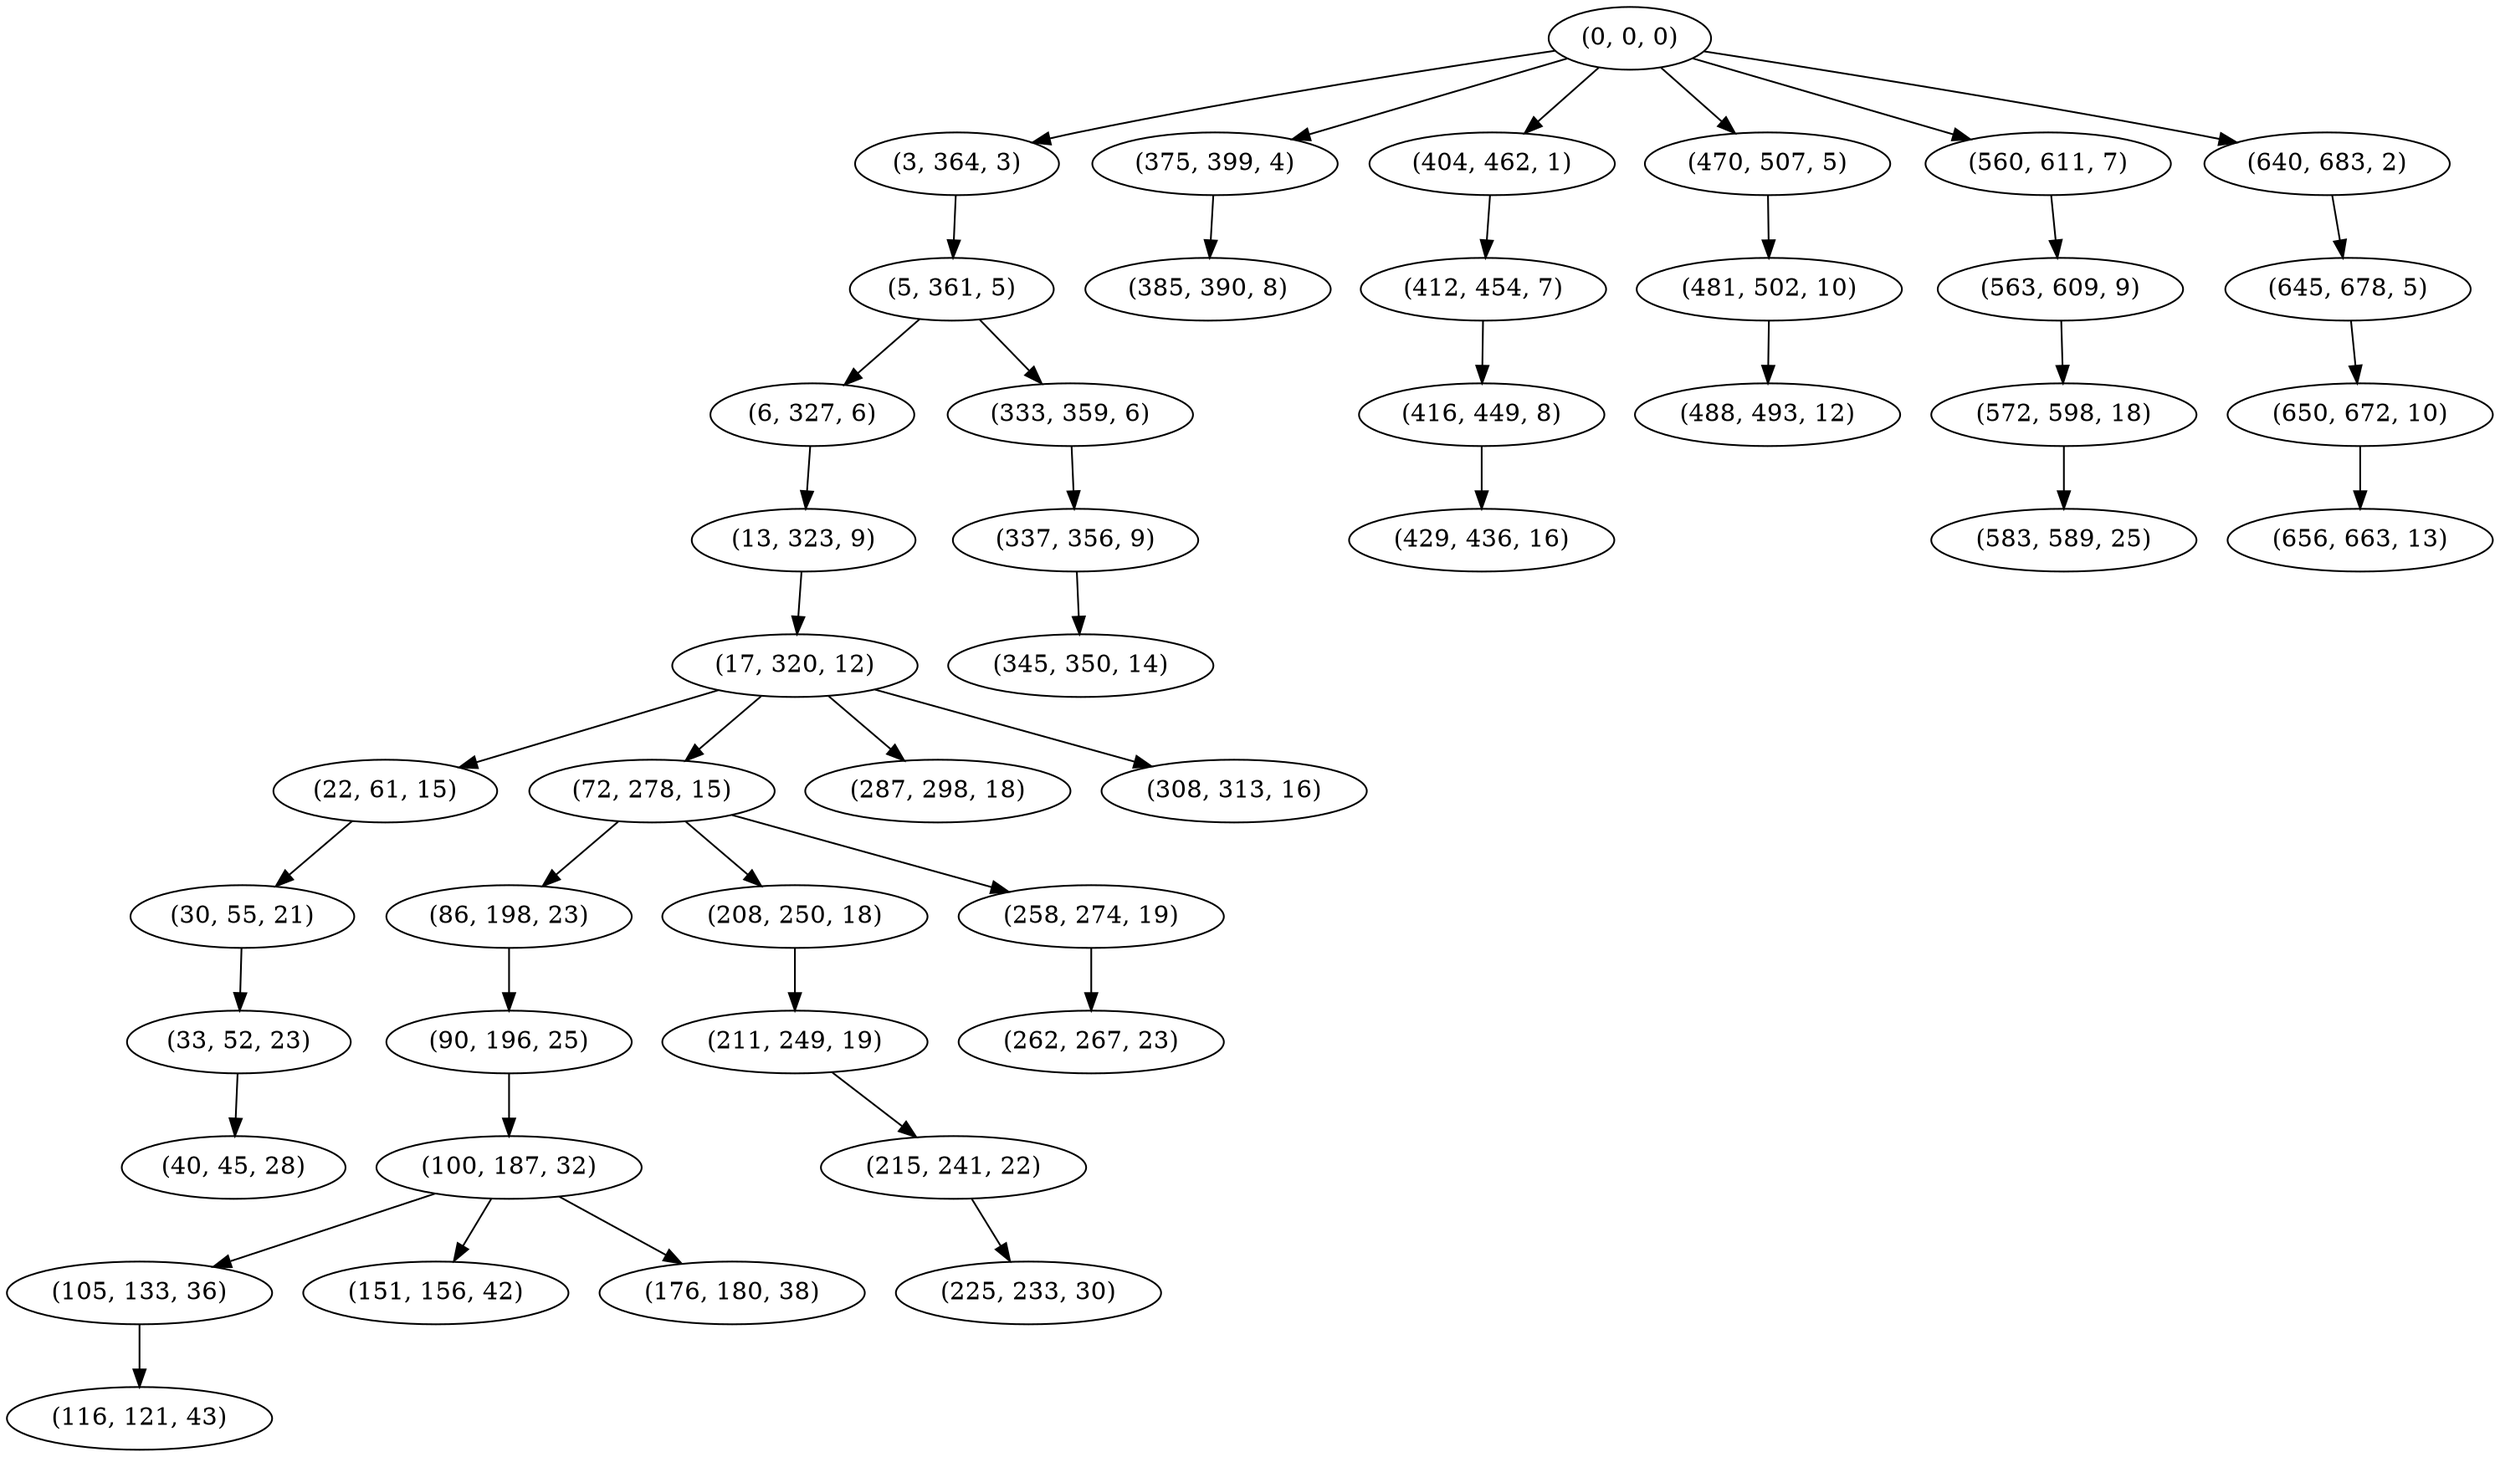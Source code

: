 digraph tree {
    "(0, 0, 0)";
    "(3, 364, 3)";
    "(5, 361, 5)";
    "(6, 327, 6)";
    "(13, 323, 9)";
    "(17, 320, 12)";
    "(22, 61, 15)";
    "(30, 55, 21)";
    "(33, 52, 23)";
    "(40, 45, 28)";
    "(72, 278, 15)";
    "(86, 198, 23)";
    "(90, 196, 25)";
    "(100, 187, 32)";
    "(105, 133, 36)";
    "(116, 121, 43)";
    "(151, 156, 42)";
    "(176, 180, 38)";
    "(208, 250, 18)";
    "(211, 249, 19)";
    "(215, 241, 22)";
    "(225, 233, 30)";
    "(258, 274, 19)";
    "(262, 267, 23)";
    "(287, 298, 18)";
    "(308, 313, 16)";
    "(333, 359, 6)";
    "(337, 356, 9)";
    "(345, 350, 14)";
    "(375, 399, 4)";
    "(385, 390, 8)";
    "(404, 462, 1)";
    "(412, 454, 7)";
    "(416, 449, 8)";
    "(429, 436, 16)";
    "(470, 507, 5)";
    "(481, 502, 10)";
    "(488, 493, 12)";
    "(560, 611, 7)";
    "(563, 609, 9)";
    "(572, 598, 18)";
    "(583, 589, 25)";
    "(640, 683, 2)";
    "(645, 678, 5)";
    "(650, 672, 10)";
    "(656, 663, 13)";
    "(0, 0, 0)" -> "(3, 364, 3)";
    "(0, 0, 0)" -> "(375, 399, 4)";
    "(0, 0, 0)" -> "(404, 462, 1)";
    "(0, 0, 0)" -> "(470, 507, 5)";
    "(0, 0, 0)" -> "(560, 611, 7)";
    "(0, 0, 0)" -> "(640, 683, 2)";
    "(3, 364, 3)" -> "(5, 361, 5)";
    "(5, 361, 5)" -> "(6, 327, 6)";
    "(5, 361, 5)" -> "(333, 359, 6)";
    "(6, 327, 6)" -> "(13, 323, 9)";
    "(13, 323, 9)" -> "(17, 320, 12)";
    "(17, 320, 12)" -> "(22, 61, 15)";
    "(17, 320, 12)" -> "(72, 278, 15)";
    "(17, 320, 12)" -> "(287, 298, 18)";
    "(17, 320, 12)" -> "(308, 313, 16)";
    "(22, 61, 15)" -> "(30, 55, 21)";
    "(30, 55, 21)" -> "(33, 52, 23)";
    "(33, 52, 23)" -> "(40, 45, 28)";
    "(72, 278, 15)" -> "(86, 198, 23)";
    "(72, 278, 15)" -> "(208, 250, 18)";
    "(72, 278, 15)" -> "(258, 274, 19)";
    "(86, 198, 23)" -> "(90, 196, 25)";
    "(90, 196, 25)" -> "(100, 187, 32)";
    "(100, 187, 32)" -> "(105, 133, 36)";
    "(100, 187, 32)" -> "(151, 156, 42)";
    "(100, 187, 32)" -> "(176, 180, 38)";
    "(105, 133, 36)" -> "(116, 121, 43)";
    "(208, 250, 18)" -> "(211, 249, 19)";
    "(211, 249, 19)" -> "(215, 241, 22)";
    "(215, 241, 22)" -> "(225, 233, 30)";
    "(258, 274, 19)" -> "(262, 267, 23)";
    "(333, 359, 6)" -> "(337, 356, 9)";
    "(337, 356, 9)" -> "(345, 350, 14)";
    "(375, 399, 4)" -> "(385, 390, 8)";
    "(404, 462, 1)" -> "(412, 454, 7)";
    "(412, 454, 7)" -> "(416, 449, 8)";
    "(416, 449, 8)" -> "(429, 436, 16)";
    "(470, 507, 5)" -> "(481, 502, 10)";
    "(481, 502, 10)" -> "(488, 493, 12)";
    "(560, 611, 7)" -> "(563, 609, 9)";
    "(563, 609, 9)" -> "(572, 598, 18)";
    "(572, 598, 18)" -> "(583, 589, 25)";
    "(640, 683, 2)" -> "(645, 678, 5)";
    "(645, 678, 5)" -> "(650, 672, 10)";
    "(650, 672, 10)" -> "(656, 663, 13)";
}
